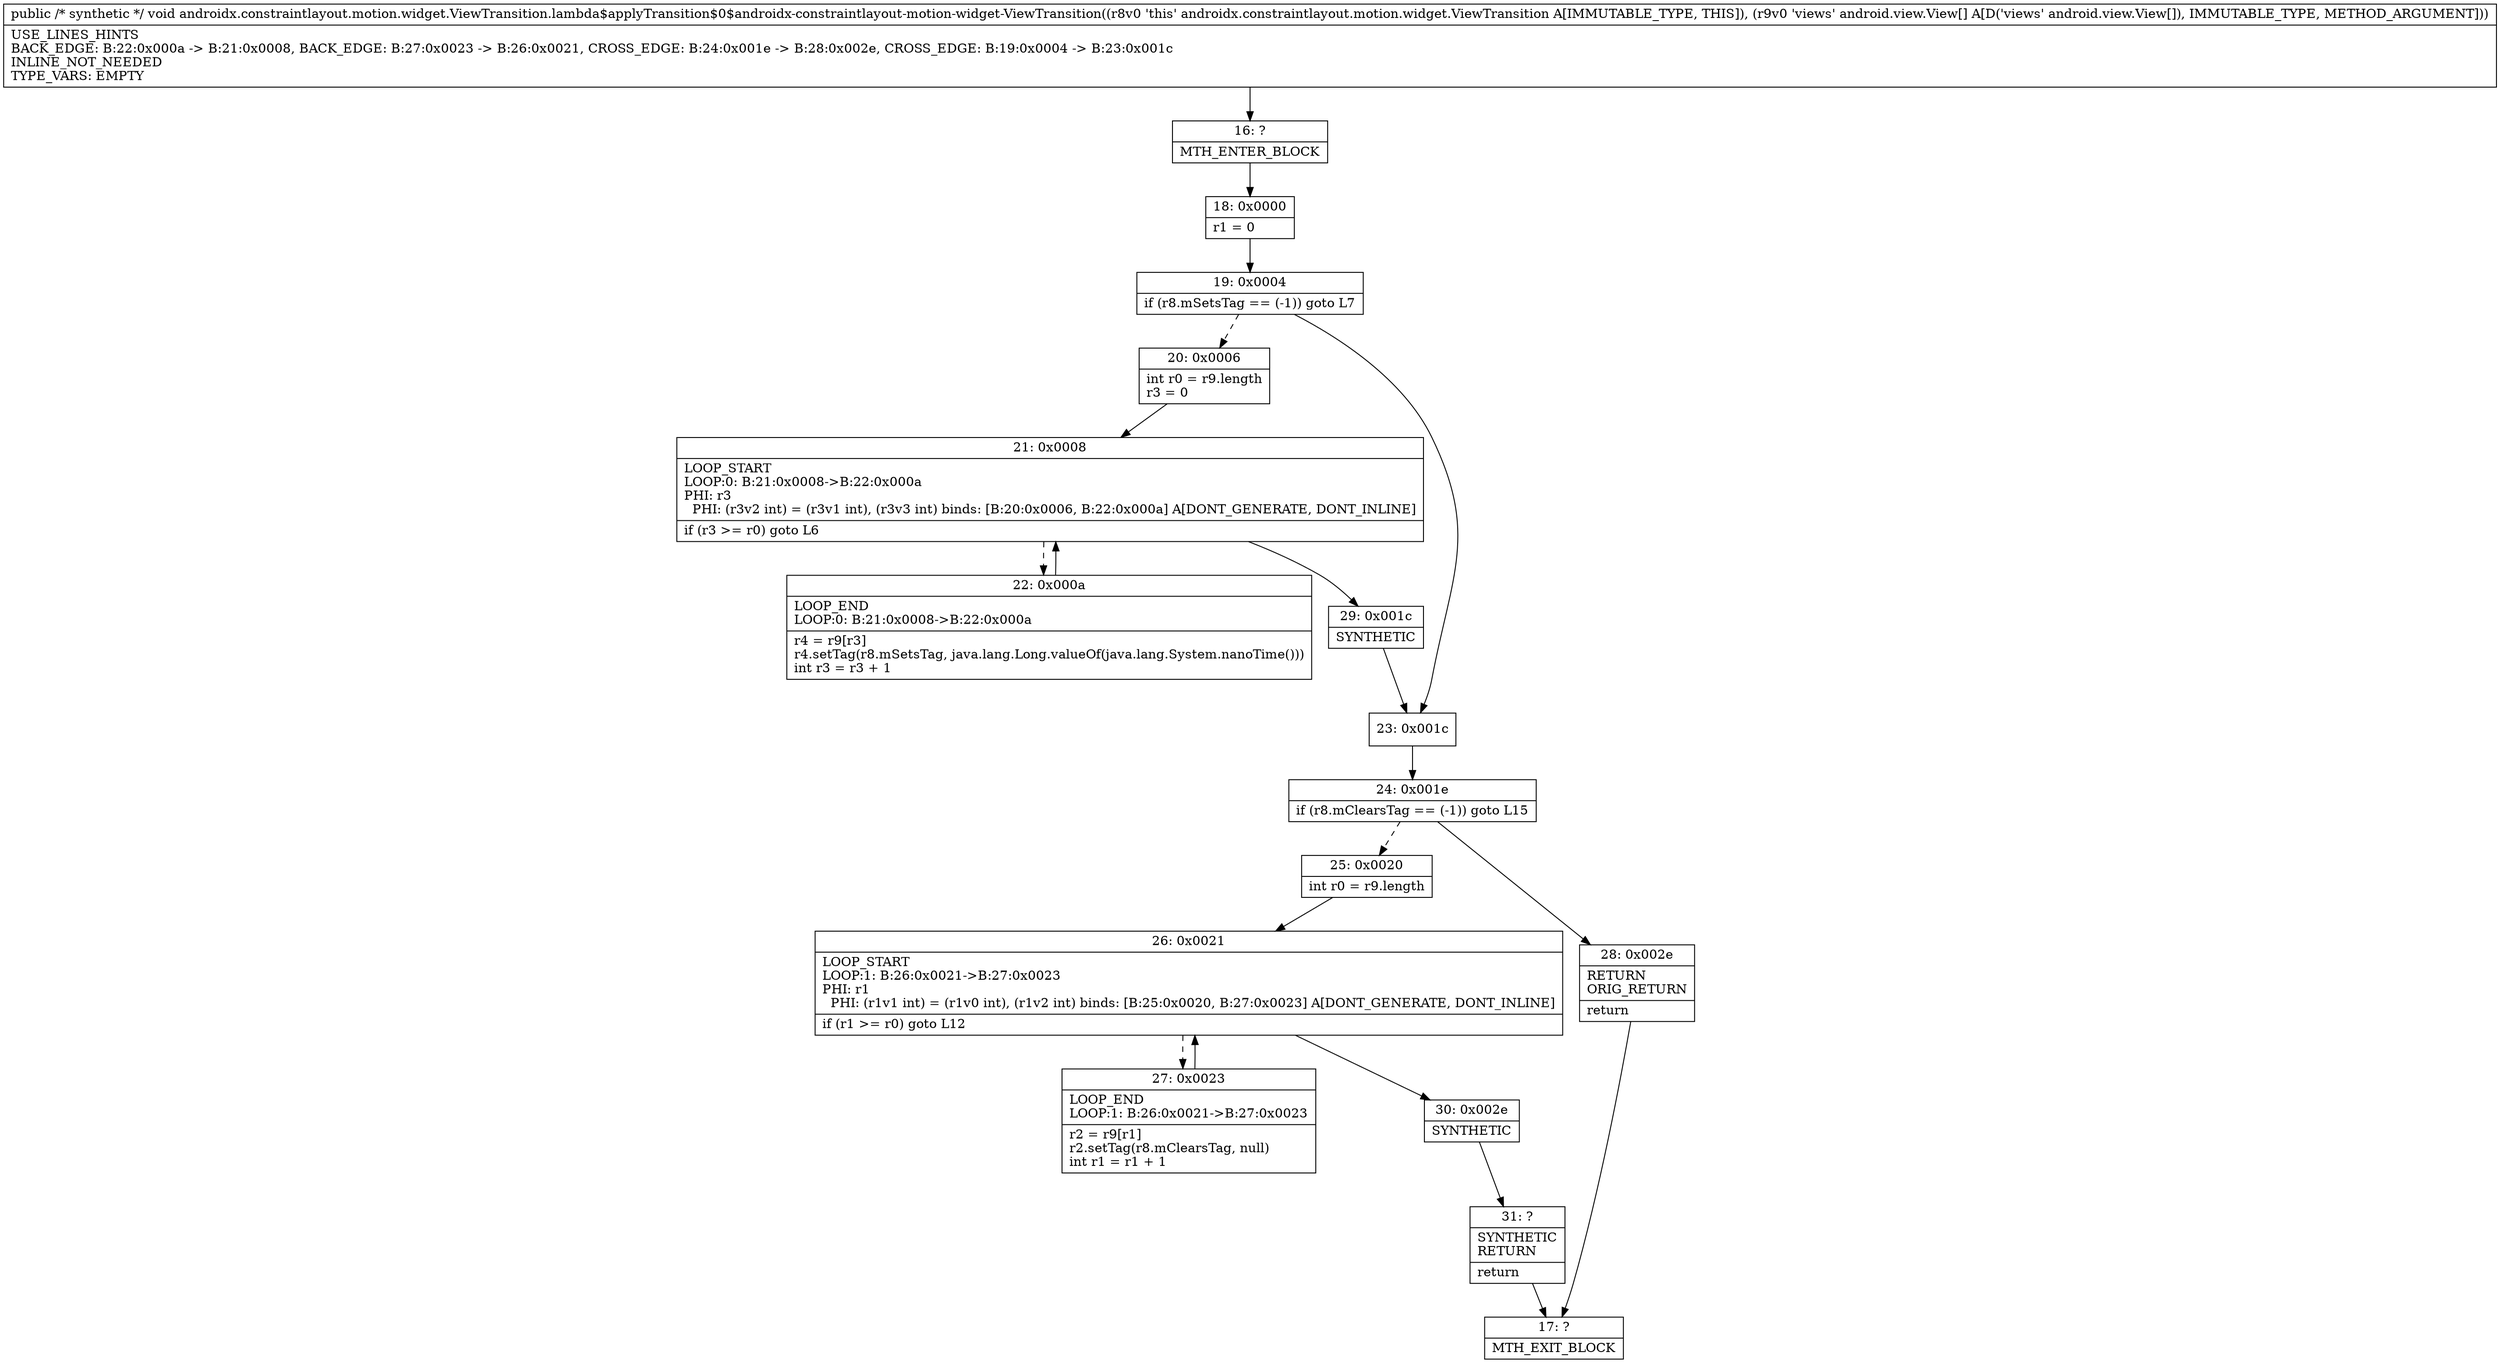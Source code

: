 digraph "CFG forandroidx.constraintlayout.motion.widget.ViewTransition.lambda$applyTransition$0$androidx\-constraintlayout\-motion\-widget\-ViewTransition([Landroid\/view\/View;)V" {
Node_16 [shape=record,label="{16\:\ ?|MTH_ENTER_BLOCK\l}"];
Node_18 [shape=record,label="{18\:\ 0x0000|r1 = 0\l}"];
Node_19 [shape=record,label="{19\:\ 0x0004|if (r8.mSetsTag == (\-1)) goto L7\l}"];
Node_20 [shape=record,label="{20\:\ 0x0006|int r0 = r9.length\lr3 = 0\l}"];
Node_21 [shape=record,label="{21\:\ 0x0008|LOOP_START\lLOOP:0: B:21:0x0008\-\>B:22:0x000a\lPHI: r3 \l  PHI: (r3v2 int) = (r3v1 int), (r3v3 int) binds: [B:20:0x0006, B:22:0x000a] A[DONT_GENERATE, DONT_INLINE]\l|if (r3 \>= r0) goto L6\l}"];
Node_22 [shape=record,label="{22\:\ 0x000a|LOOP_END\lLOOP:0: B:21:0x0008\-\>B:22:0x000a\l|r4 = r9[r3]\lr4.setTag(r8.mSetsTag, java.lang.Long.valueOf(java.lang.System.nanoTime()))\lint r3 = r3 + 1\l}"];
Node_29 [shape=record,label="{29\:\ 0x001c|SYNTHETIC\l}"];
Node_23 [shape=record,label="{23\:\ 0x001c}"];
Node_24 [shape=record,label="{24\:\ 0x001e|if (r8.mClearsTag == (\-1)) goto L15\l}"];
Node_25 [shape=record,label="{25\:\ 0x0020|int r0 = r9.length\l}"];
Node_26 [shape=record,label="{26\:\ 0x0021|LOOP_START\lLOOP:1: B:26:0x0021\-\>B:27:0x0023\lPHI: r1 \l  PHI: (r1v1 int) = (r1v0 int), (r1v2 int) binds: [B:25:0x0020, B:27:0x0023] A[DONT_GENERATE, DONT_INLINE]\l|if (r1 \>= r0) goto L12\l}"];
Node_27 [shape=record,label="{27\:\ 0x0023|LOOP_END\lLOOP:1: B:26:0x0021\-\>B:27:0x0023\l|r2 = r9[r1]\lr2.setTag(r8.mClearsTag, null)\lint r1 = r1 + 1\l}"];
Node_30 [shape=record,label="{30\:\ 0x002e|SYNTHETIC\l}"];
Node_31 [shape=record,label="{31\:\ ?|SYNTHETIC\lRETURN\l|return\l}"];
Node_17 [shape=record,label="{17\:\ ?|MTH_EXIT_BLOCK\l}"];
Node_28 [shape=record,label="{28\:\ 0x002e|RETURN\lORIG_RETURN\l|return\l}"];
MethodNode[shape=record,label="{public \/* synthetic *\/ void androidx.constraintlayout.motion.widget.ViewTransition.lambda$applyTransition$0$androidx\-constraintlayout\-motion\-widget\-ViewTransition((r8v0 'this' androidx.constraintlayout.motion.widget.ViewTransition A[IMMUTABLE_TYPE, THIS]), (r9v0 'views' android.view.View[] A[D('views' android.view.View[]), IMMUTABLE_TYPE, METHOD_ARGUMENT]))  | USE_LINES_HINTS\lBACK_EDGE: B:22:0x000a \-\> B:21:0x0008, BACK_EDGE: B:27:0x0023 \-\> B:26:0x0021, CROSS_EDGE: B:24:0x001e \-\> B:28:0x002e, CROSS_EDGE: B:19:0x0004 \-\> B:23:0x001c\lINLINE_NOT_NEEDED\lTYPE_VARS: EMPTY\l}"];
MethodNode -> Node_16;Node_16 -> Node_18;
Node_18 -> Node_19;
Node_19 -> Node_20[style=dashed];
Node_19 -> Node_23;
Node_20 -> Node_21;
Node_21 -> Node_22[style=dashed];
Node_21 -> Node_29;
Node_22 -> Node_21;
Node_29 -> Node_23;
Node_23 -> Node_24;
Node_24 -> Node_25[style=dashed];
Node_24 -> Node_28;
Node_25 -> Node_26;
Node_26 -> Node_27[style=dashed];
Node_26 -> Node_30;
Node_27 -> Node_26;
Node_30 -> Node_31;
Node_31 -> Node_17;
Node_28 -> Node_17;
}

